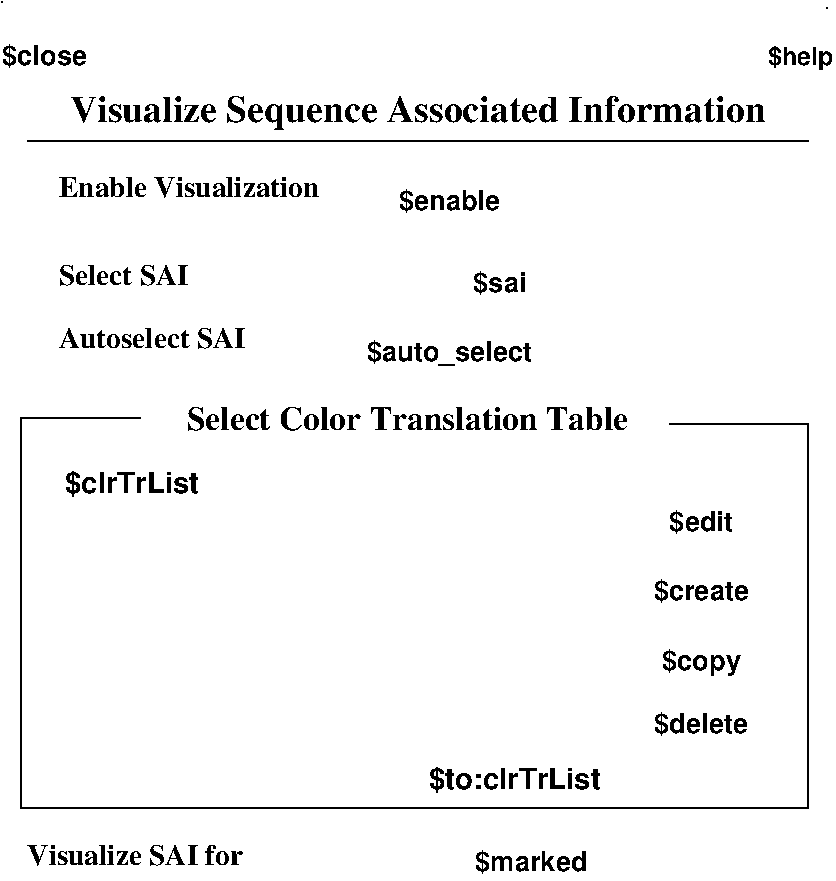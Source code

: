#FIG 3.2
Landscape
Center
Metric
A4      
100.00
Single
-2
1200 2
0 32 #424142
0 33 #848284
0 34 #bdc3bd
0 35 #8c8e8c
0 36 #bdc3bd
0 37 #848284
0 38 #8c8e8c
0 39 #424142
0 40 #848284
0 41 #bdc3bd
0 42 #dee3de
0 43 #c6b694
0 44 #effbff
0 45 #decba5
0 46 #adaaad
0 47 #5a555a
0 48 #8c8e8c
0 49 #424142
0 50 #848284
0 51 #bdc3bd
0 52 #dee3de
0 53 #424142
0 54 #848284
0 55 #bdc3bd
0 56 #dee3de
0 57 #848284
0 58 #bdc3bd
0 59 #dee3de
0 60 #424142
0 61 #848284
0 62 #bdc3bd
0 63 #424142
0 64 #bdc3bd
0 65 #dee3de
0 66 #424142
0 67 #848284
0 68 #bdc3bd
0 69 #8c8e8c
0 70 #424142
0 71 #848284
0 72 #bdc3bd
0 73 #dee3de
0 74 #424142
0 75 #848284
0 76 #bdc3bd
0 77 #dee3de
0 78 #424142
0 79 #848284
0 80 #bdc3bd
0 81 #dee3de
0 82 #00007b
0 83 #00007b
0 84 #ff8200
0 85 #007d00
0 86 #007d00
0 87 #0000bd
0 88 #00007b
0 89 #007d00
0 90 #cecfce
0 91 #cecfce
0 92 #cecfce
0 93 #848284
0 94 #bdc3bd
0 95 #dee3de
0 96 #8c8e8c
0 97 #8c8e8c
0 98 #8c8e8c
0 99 #8c8e8c
0 100 #4a454a
0 101 #8c8e8c
0 102 #8c8e8c
0 103 #848284
0 104 #c6c3c6
0 105 #8c8e8c
0 106 #8c8e8c
0 107 #424142
0 108 #c6c3c6
0 109 #e7e3e7
0 110 #effbff
0 111 #e7e3e7
0 112 #8c8e8c
0 113 #4a454a
0 114 #adaaad
0 115 #8c8e8c
0 116 #4a454a
0 117 #adaaad
0 118 #5a555a
0 119 #8c8e8c
0 120 #4a454a
0 121 #bdc3bd
0 122 #dee3de
0 123 #8c8e8c
0 124 #4a454a
0 125 #8c8e8c
0 126 #4a454a
0 127 #8c8e8c
0 128 #4a454a
0 129 #848284
0 130 #bdc3bd
0 131 #dee3de
0 132 #bdc3bd
0 133 #dee3de
0 134 #424142
0 135 #848284
0 136 #bdc3bd
0 137 #848284
0 138 #bdc3bd
0 139 #dee3de
0 140 #8c8e8c
0 141 #8c8e8c
0 142 #424142
0 143 #848284
0 144 #bdc3bd
0 145 #dee3de
0 146 #c6b694
0 147 #effbff
0 148 #decba5
0 149 #adaaad
0 150 #5a555a
0 151 #8c8e8c
0 152 #424142
0 153 #848284
0 154 #bdc3bd
0 155 #dee3de
0 156 #424142
0 157 #848284
0 158 #bdc3bd
0 159 #dee3de
0 160 #848284
0 161 #bdc3bd
0 162 #dee3de
0 163 #424142
0 164 #848284
0 165 #bdc3bd
0 166 #424142
0 167 #bdc3bd
0 168 #dee3de
0 169 #424142
0 170 #848284
0 171 #bdc3bd
0 172 #8c8e8c
0 173 #424142
0 174 #848284
0 175 #bdc3bd
0 176 #dee3de
0 177 #424142
0 178 #848284
0 179 #bdc3bd
0 180 #dee3de
0 181 #424142
0 182 #848284
0 183 #bdc3bd
0 184 #dee3de
0 185 #4a454a
0 186 #8c8e8c
0 187 #4a454a
0 188 #8c8e8c
0 189 #4a454a
0 190 #8c8e8c
0 191 #4a454a
0 192 #8c8e8c
0 193 #4a454a
0 194 #8c8e8c
0 195 #4a454a
0 196 #8c8e8c
0 197 #4a454a
0 198 #8c8e8c
0 199 #4a454a
0 200 #8c8e8c
0 201 #4a454a
0 202 #8c8e8c
0 203 #00007b
0 204 #00007b
0 205 #ff8200
0 206 #007d00
0 207 #007d00
0 208 #0000bd
0 209 #00007b
0 210 #007d00
6 990 3420 6615 6795
6 5490 4140 6210 5805
4 1 -1 0 0 18 13 0.0000 4 180 450 5850 4320 $edit\001
4 1 -1 0 0 18 13 0.0000 4 180 660 5850 4815 $create\001
4 1 -1 0 0 18 13 0.0000 4 195 555 5850 5310 $copy\001
4 1 -1 0 0 18 13 0.0000 4 180 660 5850 5760 $delete\001
-6
2 1 0 1 0 7 50 0 -1 0.000 0 0 -1 0 0 6
	 1845 3510 990 3510 990 6300 6615 6300 6615 3555 5625 3555
4 1 -1 0 0 2 16 0.0000 4 165 3180 3780 3600 Select Color Translation Table \001
4 0 -1 0 0 18 14 0.0000 4 195 975 1305 4050 $clrTrList\001
4 2 -1 0 0 18 14 0.0000 4 195 1260 5130 6165 $to:clrTrList\001
4 0 -1 0 0 2 14 0.0000 4 135 1545 1035 6705 Visualize SAI for \001
4 1 -1 0 0 18 13 0.0000 4 180 795 4635 6750 $marked\001
-6
2 1 0 1 0 7 50 0 -1 0.000 0 0 -1 0 0 2
	 1035 1530 6615 1530
2 1 0 1 0 7 50 0 -1 0.000 0 0 -1 0 0 1
	 6750 585
2 1 0 1 0 7 50 0 -1 0.000 0 0 -1 0 0 1
	 855 540
4 0 -1 0 0 2 14 0.0000 4 135 960 1260 2565 Select SAI \001
4 0 -1 0 0 18 13 0.0000 4 180 600 855 990 $close\001
4 1 -1 0 0 18 13 0.0000 4 180 375 4410 2610 $sai\001
4 1 -1 0 0 2 18 0.0000 4 240 4995 3825 1395 Visualize Sequence Associated Information\001
4 2 -1 0 0 18 12 0.0000 4 180 465 6795 990 $help\001
4 1 -1 0 0 18 13 0.0000 4 195 1155 4050 3105 $auto_select\001
4 0 -1 0 0 2 14 0.0000 4 135 1320 1260 3015 Autoselect SAI\001
4 1 -1 0 0 18 13 0.0000 4 180 720 4050 2025 $enable\001
4 0 -1 0 0 2 14 0.0000 4 135 1860 1260 1935 Enable Visualization\001
